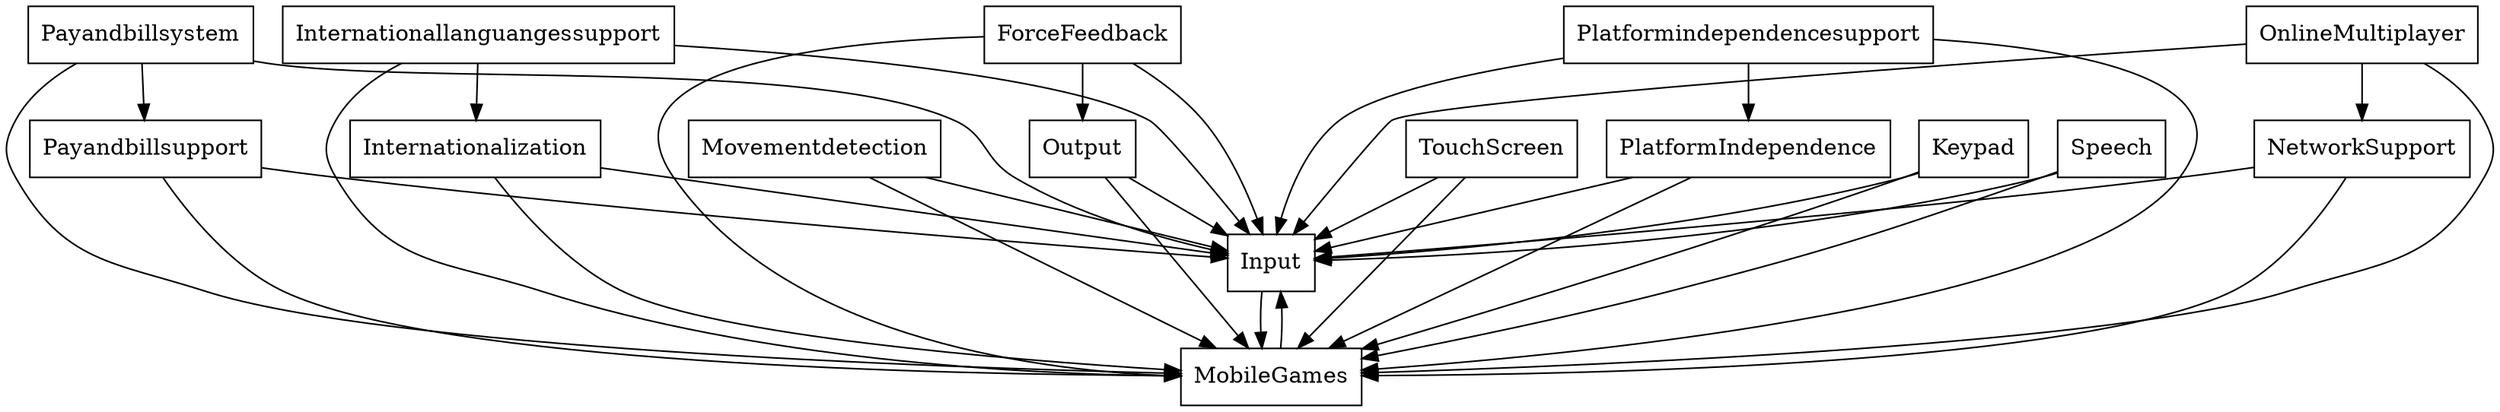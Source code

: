 digraph{
graph [rankdir=TB];
node [shape=box];
edge [arrowhead=normal];
0[label="Payandbillsystem",]
1[label="Input",]
2[label="MobileGames",]
3[label="Internationallanguangessupport",]
4[label="ForceFeedback",]
5[label="Movementdetection",]
6[label="TouchScreen",]
7[label="PlatformIndependence",]
8[label="Output",]
9[label="Platformindependencesupport",]
10[label="Internationalization",]
11[label="Keypad",]
12[label="Payandbillsupport",]
13[label="Speech",]
14[label="NetworkSupport",]
15[label="OnlineMultiplayer",]
0->1[label="",]
0->2[label="",]
0->12[label="",]
1->2[label="",]
2->1[label="",]
3->1[label="",]
3->2[label="",]
3->10[label="",]
4->1[label="",]
4->2[label="",]
4->8[label="",]
5->1[label="",]
5->2[label="",]
6->1[label="",]
6->2[label="",]
7->1[label="",]
7->2[label="",]
8->1[label="",]
8->2[label="",]
9->1[label="",]
9->2[label="",]
9->7[label="",]
10->1[label="",]
10->2[label="",]
11->1[label="",]
11->2[label="",]
12->1[label="",]
12->2[label="",]
13->1[label="",]
13->2[label="",]
14->1[label="",]
14->2[label="",]
15->1[label="",]
15->2[label="",]
15->14[label="",]
}
